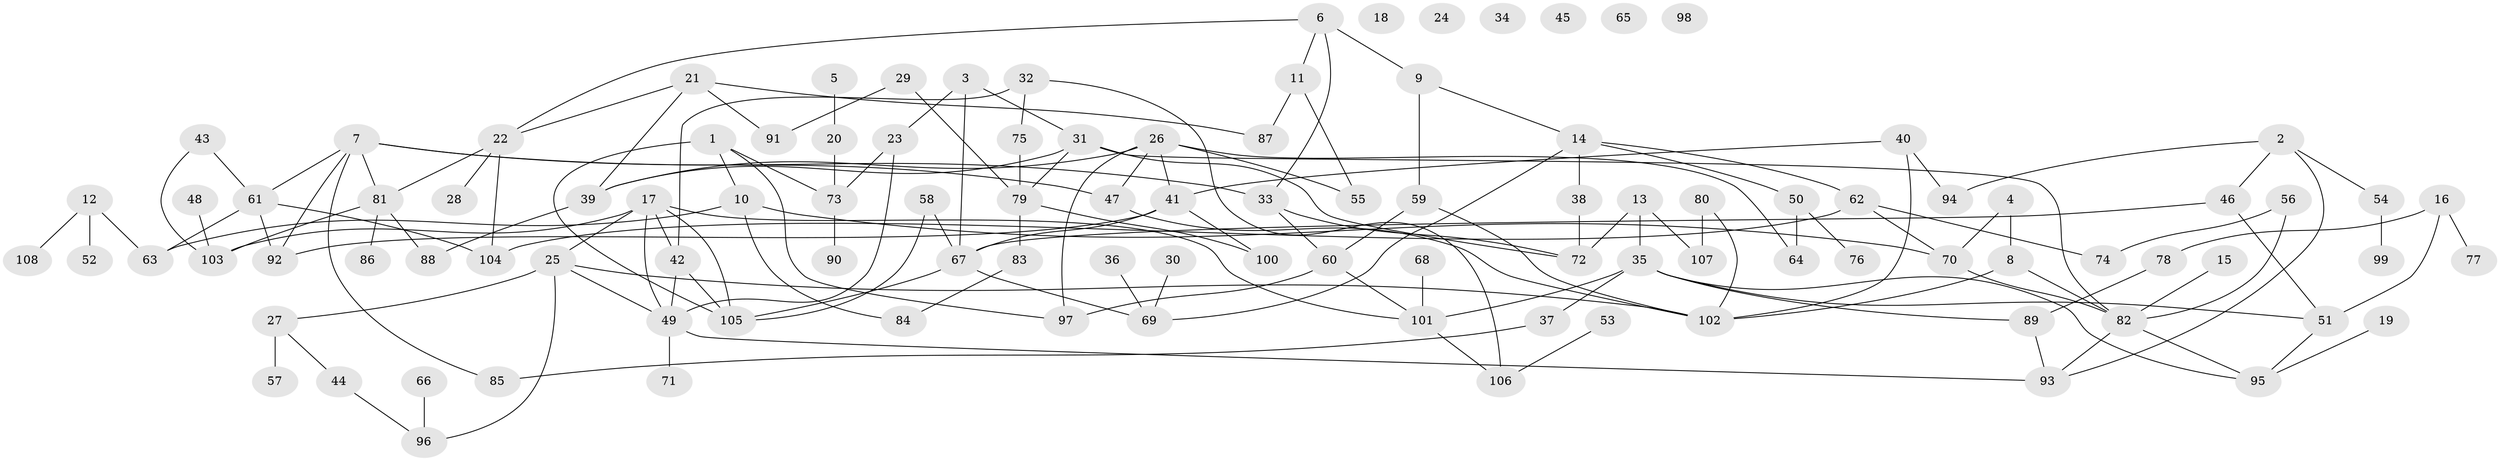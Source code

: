 // coarse degree distribution, {5: 0.25925925925925924, 9: 0.037037037037037035, 6: 0.037037037037037035, 11: 0.037037037037037035, 4: 0.1111111111111111, 1: 0.14814814814814814, 8: 0.07407407407407407, 2: 0.1111111111111111, 3: 0.14814814814814814, 7: 0.037037037037037035}
// Generated by graph-tools (version 1.1) at 2025/48/03/04/25 22:48:13]
// undirected, 108 vertices, 153 edges
graph export_dot {
  node [color=gray90,style=filled];
  1;
  2;
  3;
  4;
  5;
  6;
  7;
  8;
  9;
  10;
  11;
  12;
  13;
  14;
  15;
  16;
  17;
  18;
  19;
  20;
  21;
  22;
  23;
  24;
  25;
  26;
  27;
  28;
  29;
  30;
  31;
  32;
  33;
  34;
  35;
  36;
  37;
  38;
  39;
  40;
  41;
  42;
  43;
  44;
  45;
  46;
  47;
  48;
  49;
  50;
  51;
  52;
  53;
  54;
  55;
  56;
  57;
  58;
  59;
  60;
  61;
  62;
  63;
  64;
  65;
  66;
  67;
  68;
  69;
  70;
  71;
  72;
  73;
  74;
  75;
  76;
  77;
  78;
  79;
  80;
  81;
  82;
  83;
  84;
  85;
  86;
  87;
  88;
  89;
  90;
  91;
  92;
  93;
  94;
  95;
  96;
  97;
  98;
  99;
  100;
  101;
  102;
  103;
  104;
  105;
  106;
  107;
  108;
  1 -- 10;
  1 -- 73;
  1 -- 97;
  1 -- 105;
  2 -- 46;
  2 -- 54;
  2 -- 93;
  2 -- 94;
  3 -- 23;
  3 -- 31;
  3 -- 67;
  4 -- 8;
  4 -- 70;
  5 -- 20;
  6 -- 9;
  6 -- 11;
  6 -- 22;
  6 -- 33;
  7 -- 33;
  7 -- 47;
  7 -- 61;
  7 -- 81;
  7 -- 85;
  7 -- 92;
  8 -- 82;
  8 -- 102;
  9 -- 14;
  9 -- 59;
  10 -- 63;
  10 -- 70;
  10 -- 84;
  11 -- 55;
  11 -- 87;
  12 -- 52;
  12 -- 63;
  12 -- 108;
  13 -- 35;
  13 -- 72;
  13 -- 107;
  14 -- 38;
  14 -- 50;
  14 -- 62;
  14 -- 69;
  15 -- 82;
  16 -- 51;
  16 -- 77;
  16 -- 78;
  17 -- 25;
  17 -- 42;
  17 -- 49;
  17 -- 101;
  17 -- 103;
  17 -- 105;
  19 -- 95;
  20 -- 73;
  21 -- 22;
  21 -- 39;
  21 -- 87;
  21 -- 91;
  22 -- 28;
  22 -- 81;
  22 -- 104;
  23 -- 49;
  23 -- 73;
  25 -- 27;
  25 -- 49;
  25 -- 96;
  25 -- 102;
  26 -- 39;
  26 -- 41;
  26 -- 47;
  26 -- 55;
  26 -- 64;
  26 -- 97;
  27 -- 44;
  27 -- 57;
  29 -- 79;
  29 -- 91;
  30 -- 69;
  31 -- 39;
  31 -- 72;
  31 -- 79;
  31 -- 82;
  32 -- 42;
  32 -- 75;
  32 -- 106;
  33 -- 60;
  33 -- 72;
  35 -- 37;
  35 -- 51;
  35 -- 89;
  35 -- 95;
  35 -- 101;
  36 -- 69;
  37 -- 85;
  38 -- 72;
  39 -- 88;
  40 -- 41;
  40 -- 94;
  40 -- 102;
  41 -- 67;
  41 -- 92;
  41 -- 100;
  42 -- 49;
  42 -- 105;
  43 -- 61;
  43 -- 103;
  44 -- 96;
  46 -- 51;
  46 -- 67;
  47 -- 102;
  48 -- 103;
  49 -- 71;
  49 -- 93;
  50 -- 64;
  50 -- 76;
  51 -- 95;
  53 -- 106;
  54 -- 99;
  56 -- 74;
  56 -- 82;
  58 -- 67;
  58 -- 105;
  59 -- 60;
  59 -- 102;
  60 -- 97;
  60 -- 101;
  61 -- 63;
  61 -- 92;
  61 -- 104;
  62 -- 70;
  62 -- 74;
  62 -- 104;
  66 -- 96;
  67 -- 69;
  67 -- 105;
  68 -- 101;
  70 -- 82;
  73 -- 90;
  75 -- 79;
  78 -- 89;
  79 -- 83;
  79 -- 100;
  80 -- 102;
  80 -- 107;
  81 -- 86;
  81 -- 88;
  81 -- 103;
  82 -- 93;
  82 -- 95;
  83 -- 84;
  89 -- 93;
  101 -- 106;
}
